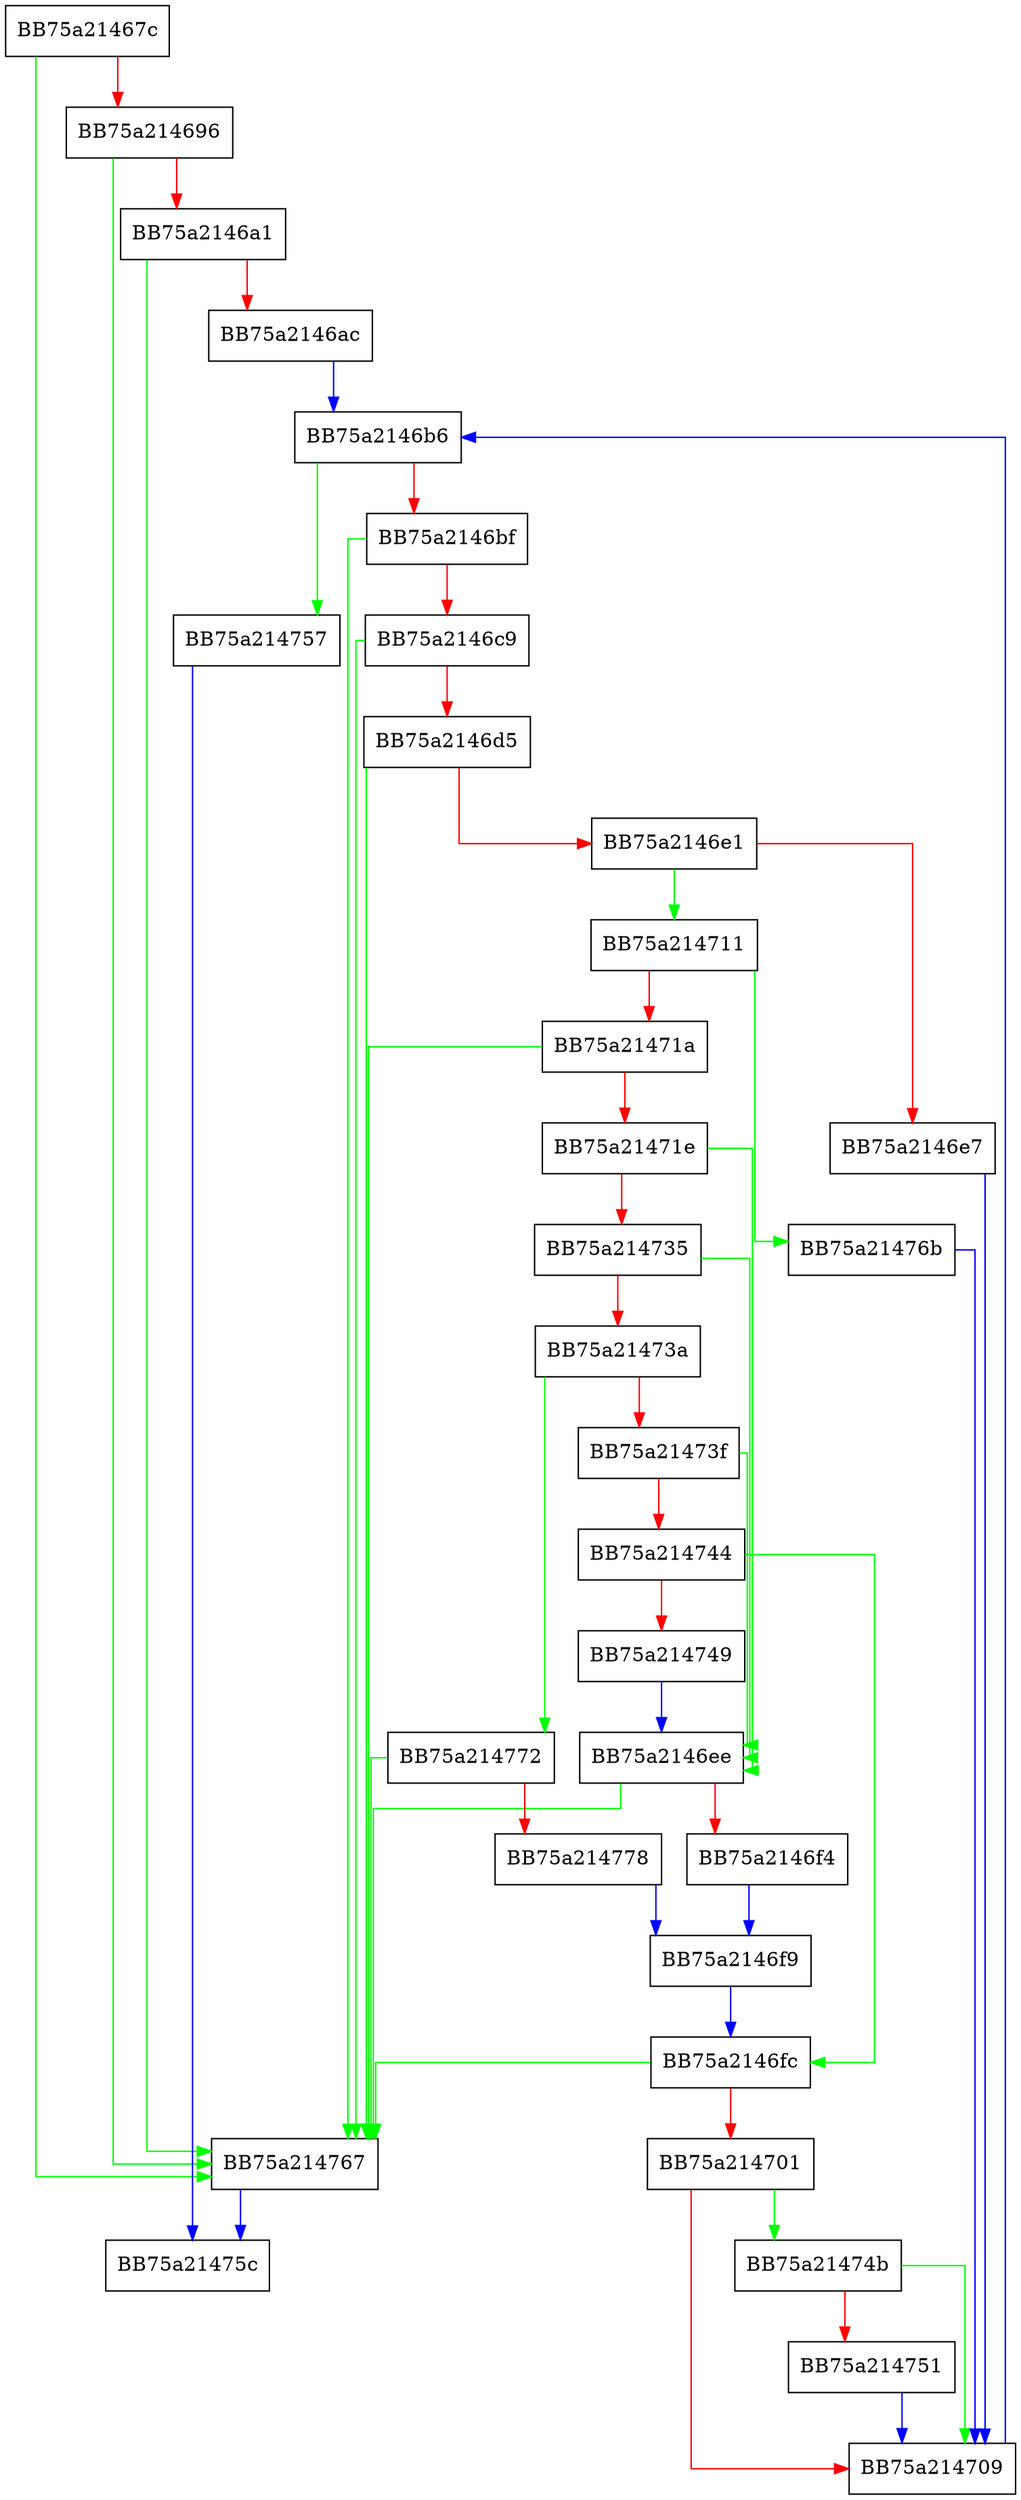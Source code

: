digraph BMGetPatternFlags {
  node [shape="box"];
  graph [splines=ortho];
  BB75a21467c -> BB75a214767 [color="green"];
  BB75a21467c -> BB75a214696 [color="red"];
  BB75a214696 -> BB75a214767 [color="green"];
  BB75a214696 -> BB75a2146a1 [color="red"];
  BB75a2146a1 -> BB75a214767 [color="green"];
  BB75a2146a1 -> BB75a2146ac [color="red"];
  BB75a2146ac -> BB75a2146b6 [color="blue"];
  BB75a2146b6 -> BB75a214757 [color="green"];
  BB75a2146b6 -> BB75a2146bf [color="red"];
  BB75a2146bf -> BB75a214767 [color="green"];
  BB75a2146bf -> BB75a2146c9 [color="red"];
  BB75a2146c9 -> BB75a214767 [color="green"];
  BB75a2146c9 -> BB75a2146d5 [color="red"];
  BB75a2146d5 -> BB75a214767 [color="green"];
  BB75a2146d5 -> BB75a2146e1 [color="red"];
  BB75a2146e1 -> BB75a214711 [color="green"];
  BB75a2146e1 -> BB75a2146e7 [color="red"];
  BB75a2146e7 -> BB75a214709 [color="blue"];
  BB75a2146ee -> BB75a214767 [color="green"];
  BB75a2146ee -> BB75a2146f4 [color="red"];
  BB75a2146f4 -> BB75a2146f9 [color="blue"];
  BB75a2146f9 -> BB75a2146fc [color="blue"];
  BB75a2146fc -> BB75a214767 [color="green"];
  BB75a2146fc -> BB75a214701 [color="red"];
  BB75a214701 -> BB75a21474b [color="green"];
  BB75a214701 -> BB75a214709 [color="red"];
  BB75a214709 -> BB75a2146b6 [color="blue"];
  BB75a214711 -> BB75a21476b [color="green"];
  BB75a214711 -> BB75a21471a [color="red"];
  BB75a21471a -> BB75a214767 [color="green"];
  BB75a21471a -> BB75a21471e [color="red"];
  BB75a21471e -> BB75a2146ee [color="green"];
  BB75a21471e -> BB75a214735 [color="red"];
  BB75a214735 -> BB75a2146ee [color="green"];
  BB75a214735 -> BB75a21473a [color="red"];
  BB75a21473a -> BB75a214772 [color="green"];
  BB75a21473a -> BB75a21473f [color="red"];
  BB75a21473f -> BB75a2146ee [color="green"];
  BB75a21473f -> BB75a214744 [color="red"];
  BB75a214744 -> BB75a2146fc [color="green"];
  BB75a214744 -> BB75a214749 [color="red"];
  BB75a214749 -> BB75a2146ee [color="blue"];
  BB75a21474b -> BB75a214709 [color="green"];
  BB75a21474b -> BB75a214751 [color="red"];
  BB75a214751 -> BB75a214709 [color="blue"];
  BB75a214757 -> BB75a21475c [color="blue"];
  BB75a214767 -> BB75a21475c [color="blue"];
  BB75a21476b -> BB75a214709 [color="blue"];
  BB75a214772 -> BB75a214767 [color="green"];
  BB75a214772 -> BB75a214778 [color="red"];
  BB75a214778 -> BB75a2146f9 [color="blue"];
}